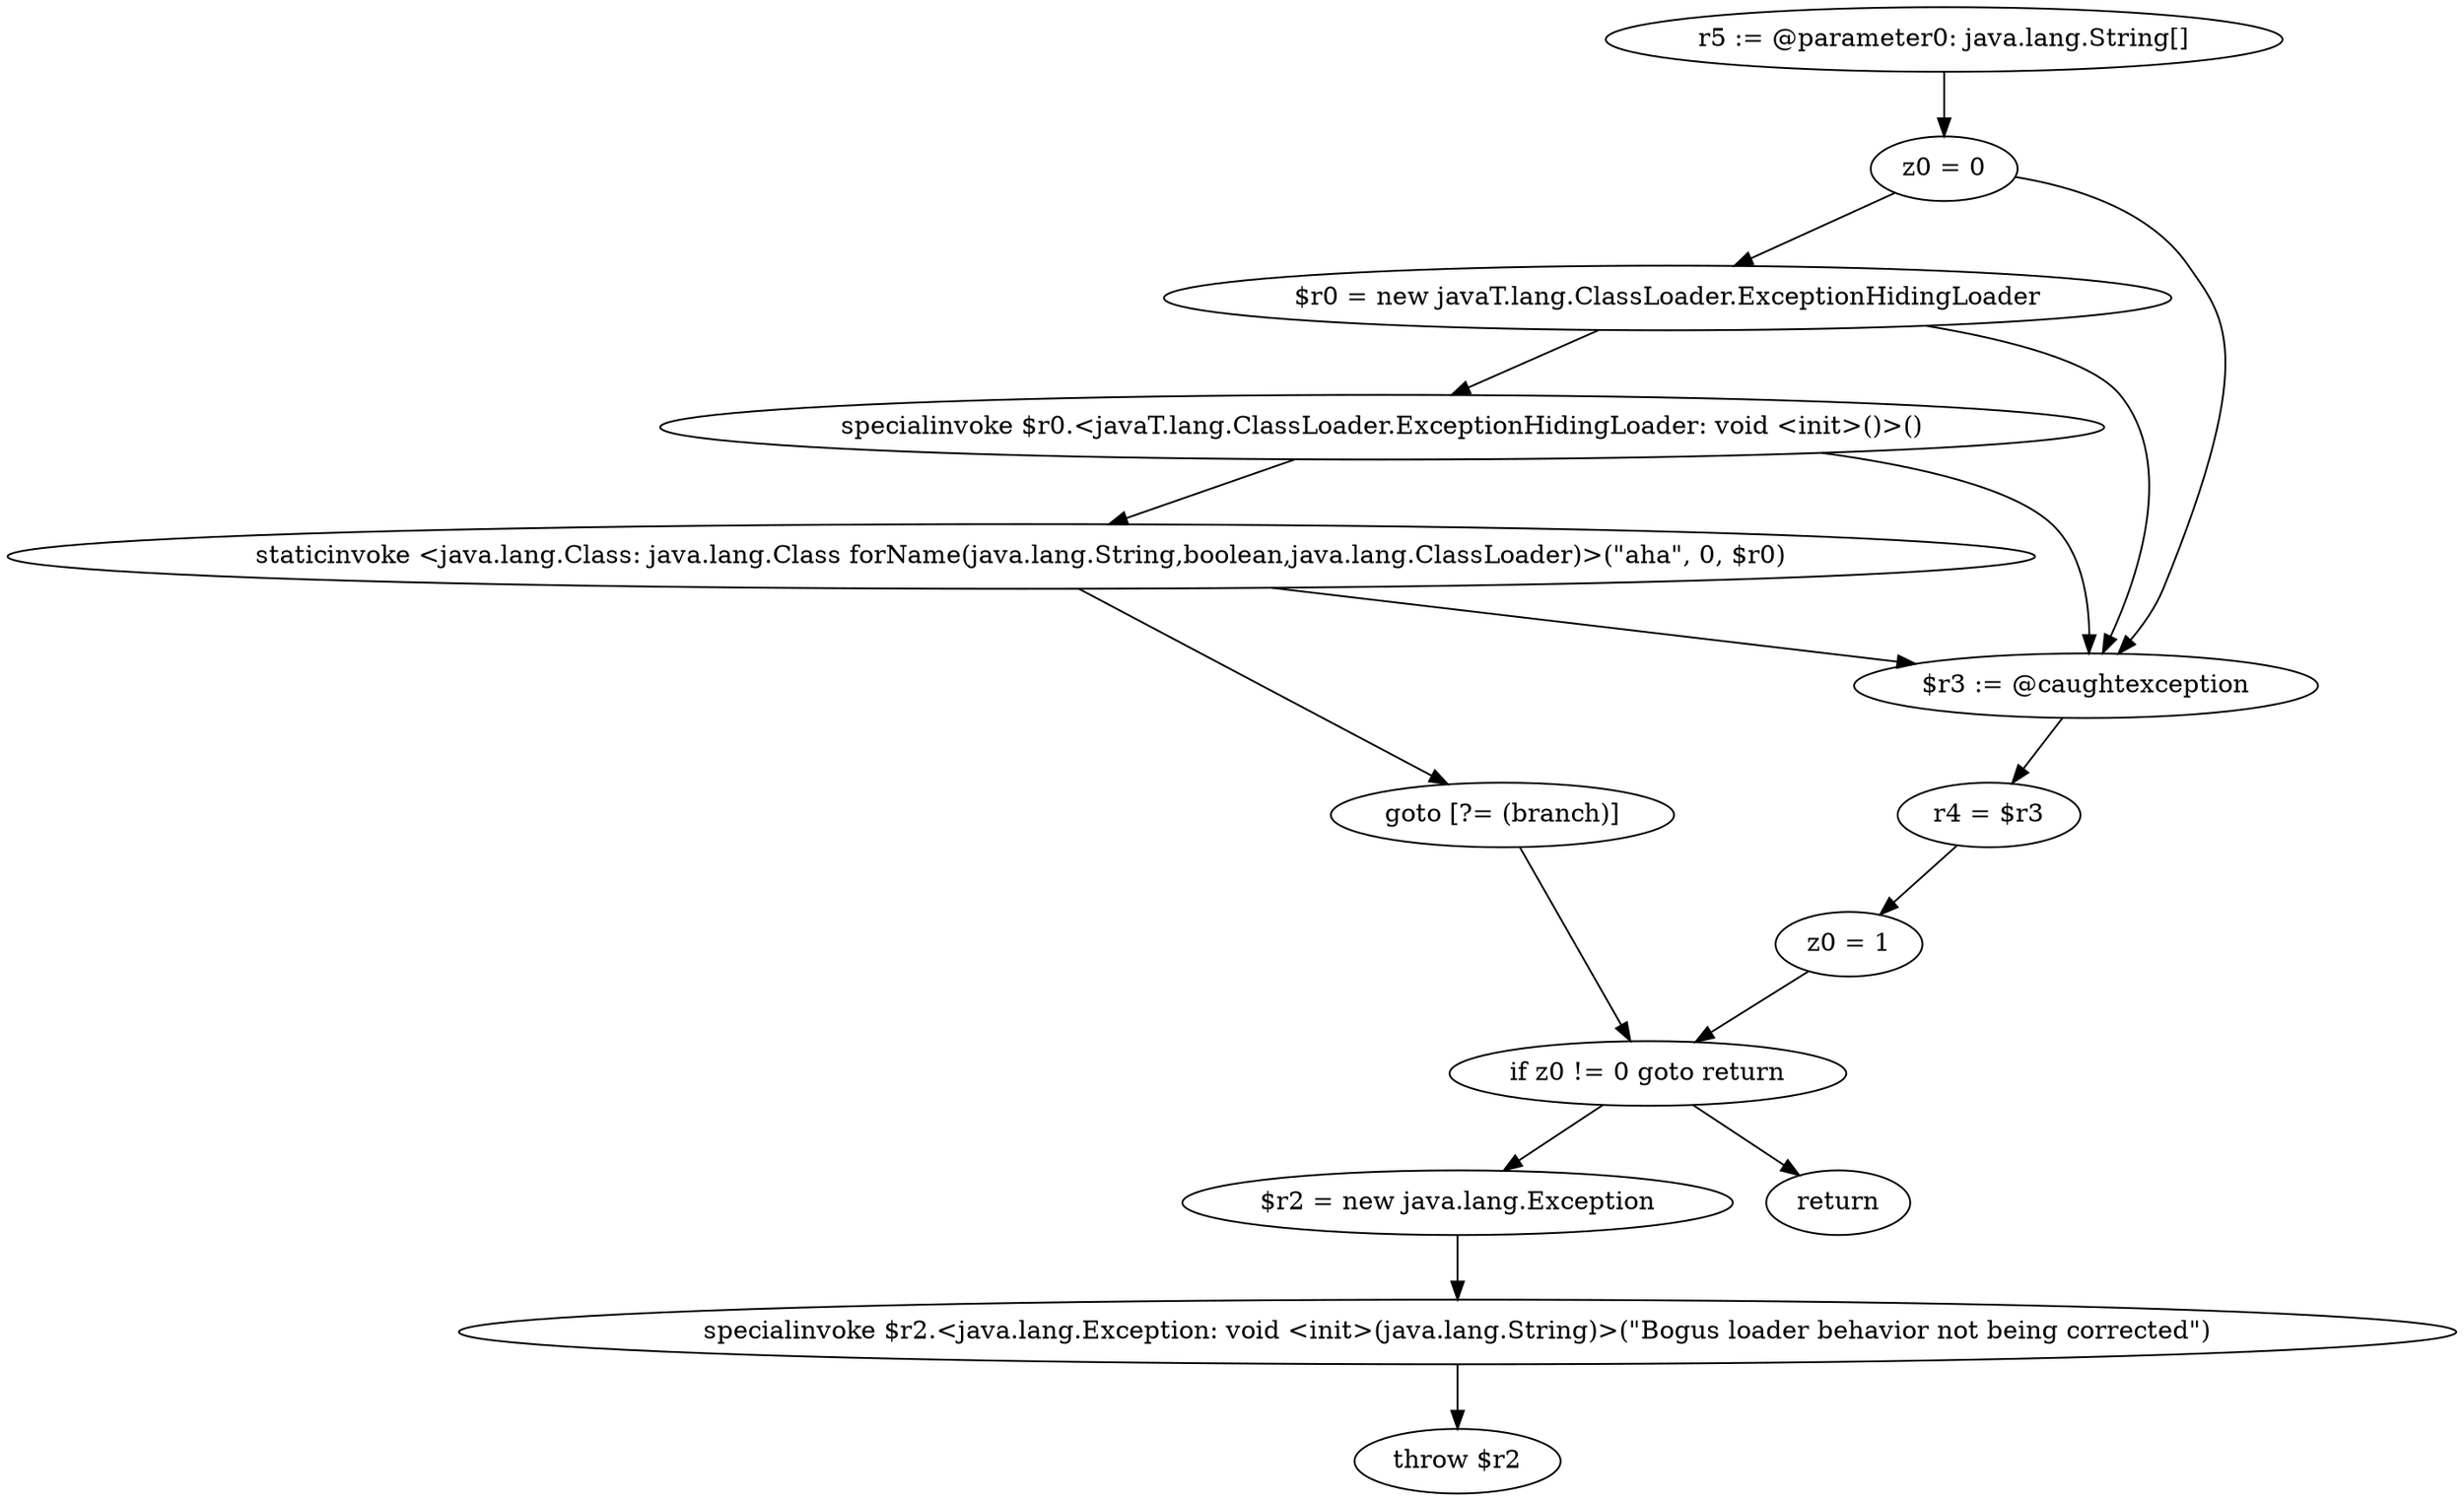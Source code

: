 digraph "unitGraph" {
    "r5 := @parameter0: java.lang.String[]"
    "z0 = 0"
    "$r0 = new javaT.lang.ClassLoader.ExceptionHidingLoader"
    "specialinvoke $r0.<javaT.lang.ClassLoader.ExceptionHidingLoader: void <init>()>()"
    "staticinvoke <java.lang.Class: java.lang.Class forName(java.lang.String,boolean,java.lang.ClassLoader)>(\"aha\", 0, $r0)"
    "goto [?= (branch)]"
    "$r3 := @caughtexception"
    "r4 = $r3"
    "z0 = 1"
    "if z0 != 0 goto return"
    "$r2 = new java.lang.Exception"
    "specialinvoke $r2.<java.lang.Exception: void <init>(java.lang.String)>(\"Bogus loader behavior not being corrected\")"
    "throw $r2"
    "return"
    "r5 := @parameter0: java.lang.String[]"->"z0 = 0";
    "z0 = 0"->"$r0 = new javaT.lang.ClassLoader.ExceptionHidingLoader";
    "z0 = 0"->"$r3 := @caughtexception";
    "$r0 = new javaT.lang.ClassLoader.ExceptionHidingLoader"->"specialinvoke $r0.<javaT.lang.ClassLoader.ExceptionHidingLoader: void <init>()>()";
    "$r0 = new javaT.lang.ClassLoader.ExceptionHidingLoader"->"$r3 := @caughtexception";
    "specialinvoke $r0.<javaT.lang.ClassLoader.ExceptionHidingLoader: void <init>()>()"->"staticinvoke <java.lang.Class: java.lang.Class forName(java.lang.String,boolean,java.lang.ClassLoader)>(\"aha\", 0, $r0)";
    "specialinvoke $r0.<javaT.lang.ClassLoader.ExceptionHidingLoader: void <init>()>()"->"$r3 := @caughtexception";
    "staticinvoke <java.lang.Class: java.lang.Class forName(java.lang.String,boolean,java.lang.ClassLoader)>(\"aha\", 0, $r0)"->"goto [?= (branch)]";
    "staticinvoke <java.lang.Class: java.lang.Class forName(java.lang.String,boolean,java.lang.ClassLoader)>(\"aha\", 0, $r0)"->"$r3 := @caughtexception";
    "goto [?= (branch)]"->"if z0 != 0 goto return";
    "$r3 := @caughtexception"->"r4 = $r3";
    "r4 = $r3"->"z0 = 1";
    "z0 = 1"->"if z0 != 0 goto return";
    "if z0 != 0 goto return"->"$r2 = new java.lang.Exception";
    "if z0 != 0 goto return"->"return";
    "$r2 = new java.lang.Exception"->"specialinvoke $r2.<java.lang.Exception: void <init>(java.lang.String)>(\"Bogus loader behavior not being corrected\")";
    "specialinvoke $r2.<java.lang.Exception: void <init>(java.lang.String)>(\"Bogus loader behavior not being corrected\")"->"throw $r2";
}
